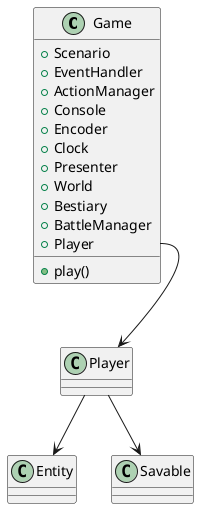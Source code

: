 
@startuml diagram
class Game {
+ Scenario
+ EventHandler
+ ActionManager
+ Console
+ Encoder
+ Clock
+ Presenter
+ World
+ Bestiary
+ BattleManager
+ Player

+ play()
}
Game::Player --> Player

class Player{
}
class Entity {

}

Player --> Entity
Player --> Savable
@enduml